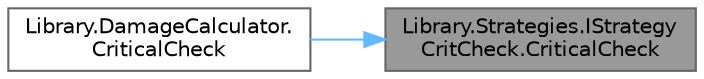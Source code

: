 digraph "Library.Strategies.IStrategyCritCheck.CriticalCheck"
{
 // INTERACTIVE_SVG=YES
 // LATEX_PDF_SIZE
  bgcolor="transparent";
  edge [fontname=Helvetica,fontsize=10,labelfontname=Helvetica,labelfontsize=10];
  node [fontname=Helvetica,fontsize=10,shape=box,height=0.2,width=0.4];
  rankdir="RL";
  Node1 [id="Node000001",label="Library.Strategies.IStrategy\lCritCheck.CriticalCheck",height=0.2,width=0.4,color="gray40", fillcolor="grey60", style="filled", fontcolor="black",tooltip="Este método se encarga de definir como va a funcionar esta estrategia, cada estrategia implementa su ..."];
  Node1 -> Node2 [id="edge1_Node000001_Node000002",dir="back",color="steelblue1",style="solid",tooltip=" "];
  Node2 [id="Node000002",label="Library.DamageCalculator.\lCriticalCheck",height=0.2,width=0.4,color="grey40", fillcolor="white", style="filled",URL="$classLibrary_1_1DamageCalculator.html#a89e81852f3b95bd2aadc9644c50b7364",tooltip="Determina si un ataque resulta en un golpe crítico basado en la estrategia que esté utilizando."];
}
